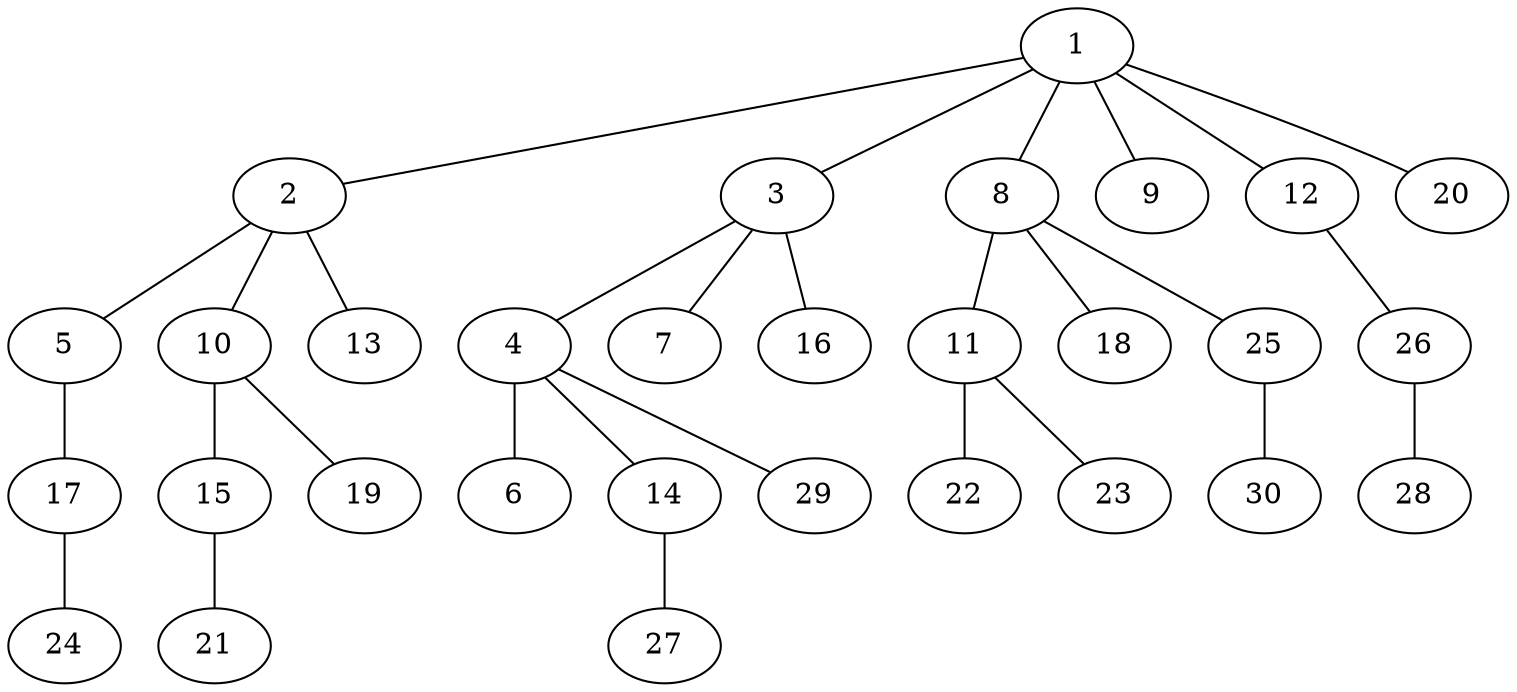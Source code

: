 graph graphname {1--2
1--3
1--8
1--9
1--12
1--20
2--5
2--10
2--13
3--4
3--7
3--16
4--6
4--14
4--29
5--17
8--11
8--18
8--25
10--15
10--19
11--22
11--23
12--26
14--27
15--21
17--24
25--30
26--28
}
